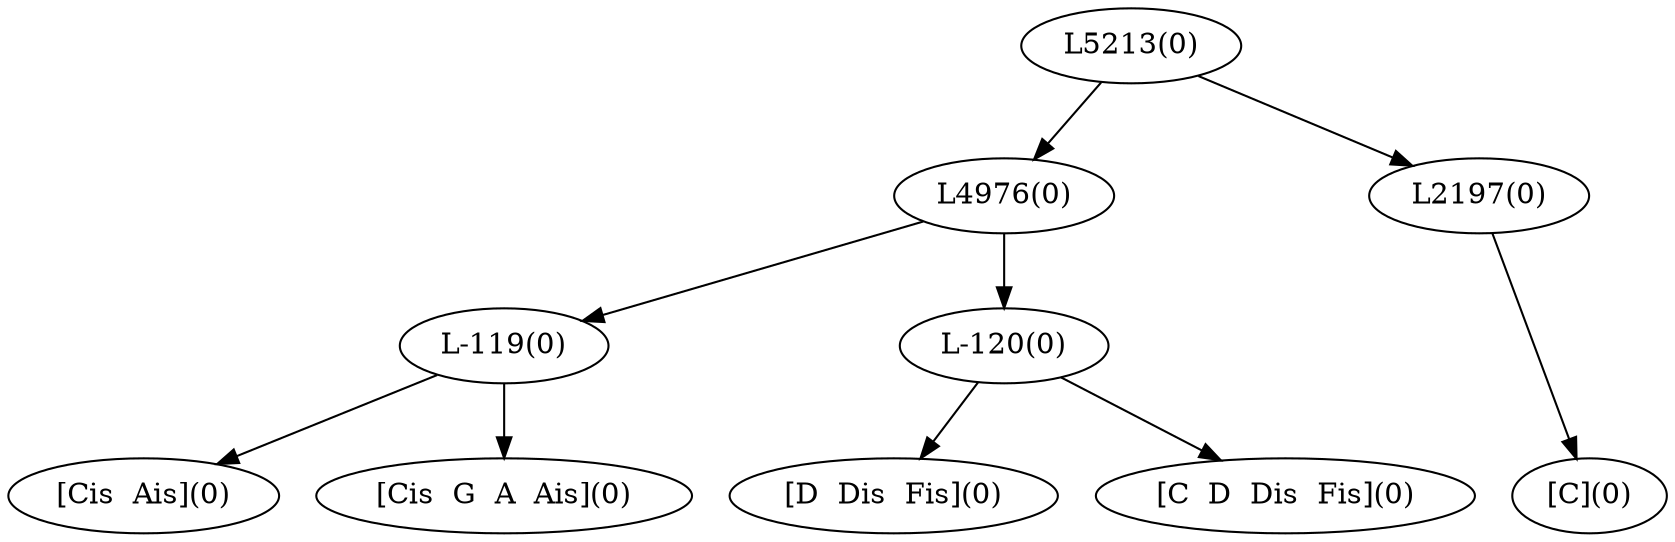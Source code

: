 digraph sample{
"L-119(0)"->"[Cis  Ais](0)"
"L-119(0)"->"[Cis  G  A  Ais](0)"
"L-120(0)"->"[D  Dis  Fis](0)"
"L-120(0)"->"[C  D  Dis  Fis](0)"
"L4976(0)"->"L-119(0)"
"L4976(0)"->"L-120(0)"
"L2197(0)"->"[C](0)"
"L5213(0)"->"L4976(0)"
"L5213(0)"->"L2197(0)"
{rank = min; "L5213(0)"}
{rank = same; "L4976(0)"; "L2197(0)";}
{rank = same; "L-119(0)"; "L-120(0)";}
{rank = max; "[C  D  Dis  Fis](0)"; "[C](0)"; "[Cis  Ais](0)"; "[Cis  G  A  Ais](0)"; "[D  Dis  Fis](0)";}
}